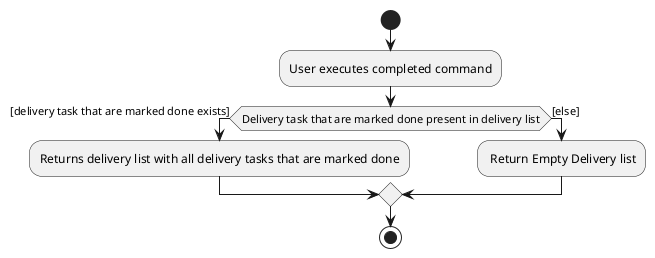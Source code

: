 @startuml
start
:User executes completed command;

'Since the beta syntax does not support placing the condition outside the
'diamond we place it as the true branch instead.

if (Delivery task that are marked done present in delivery list) then ([delivery task that are marked done exists])
    :Returns delivery list with all delivery tasks that are marked done;
else ([else])
    : Return Empty Delivery list;
endif
stop
@enduml
